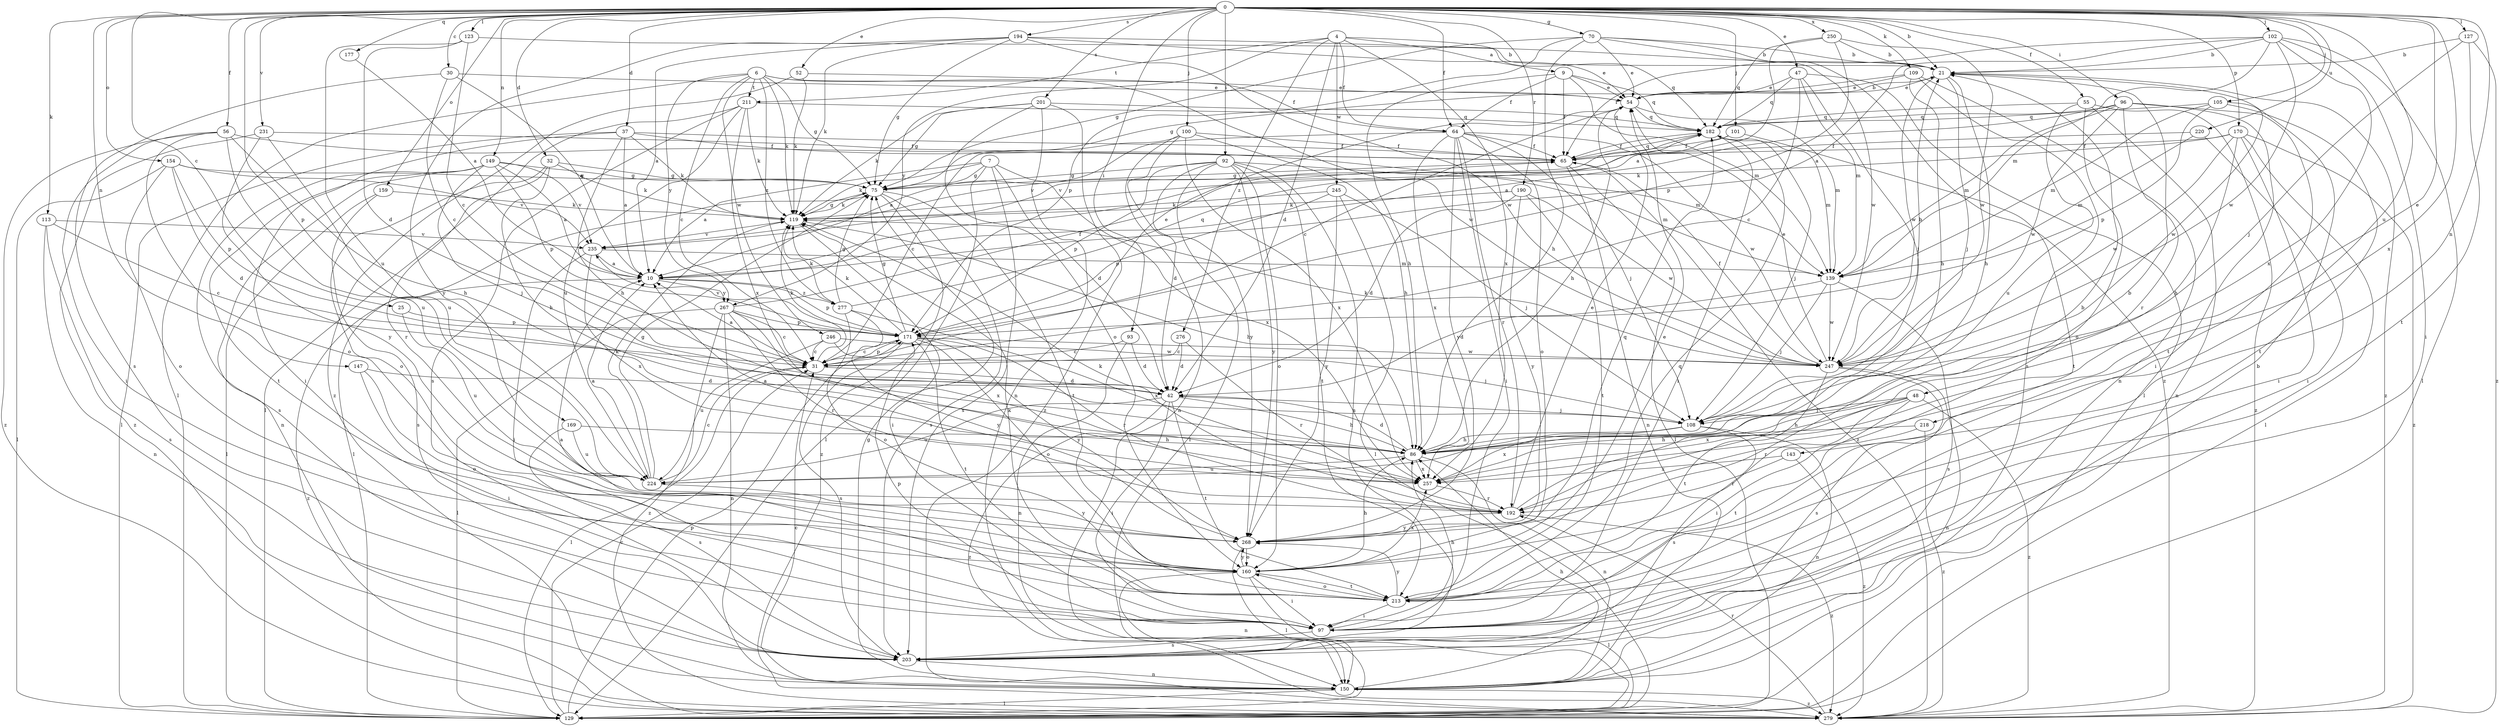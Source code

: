 strict digraph  {
0;
4;
6;
7;
9;
10;
21;
25;
30;
31;
32;
37;
42;
47;
48;
52;
54;
55;
56;
64;
65;
70;
75;
86;
92;
93;
96;
97;
100;
101;
102;
105;
108;
109;
113;
119;
123;
127;
129;
139;
143;
147;
149;
150;
154;
159;
160;
169;
170;
171;
177;
182;
190;
192;
194;
201;
203;
211;
213;
218;
220;
224;
231;
235;
245;
246;
247;
250;
257;
267;
268;
276;
277;
279;
0 -> 21  [label=b];
0 -> 25  [label=c];
0 -> 30  [label=c];
0 -> 32  [label=d];
0 -> 37  [label=d];
0 -> 47  [label=e];
0 -> 48  [label=e];
0 -> 52  [label=e];
0 -> 55  [label=f];
0 -> 56  [label=f];
0 -> 64  [label=f];
0 -> 70  [label=g];
0 -> 92  [label=i];
0 -> 93  [label=i];
0 -> 96  [label=i];
0 -> 100  [label=j];
0 -> 101  [label=j];
0 -> 102  [label=j];
0 -> 105  [label=j];
0 -> 109  [label=k];
0 -> 113  [label=k];
0 -> 123  [label=l];
0 -> 127  [label=l];
0 -> 143  [label=n];
0 -> 147  [label=n];
0 -> 149  [label=n];
0 -> 154  [label=o];
0 -> 159  [label=o];
0 -> 169  [label=p];
0 -> 170  [label=p];
0 -> 177  [label=q];
0 -> 190  [label=r];
0 -> 194  [label=s];
0 -> 201  [label=s];
0 -> 218  [label=u];
0 -> 220  [label=u];
0 -> 231  [label=v];
0 -> 250  [label=x];
0 -> 257  [label=x];
4 -> 9  [label=a];
4 -> 42  [label=d];
4 -> 64  [label=f];
4 -> 182  [label=q];
4 -> 211  [label=t];
4 -> 245  [label=w];
4 -> 257  [label=x];
4 -> 267  [label=y];
4 -> 276  [label=z];
6 -> 31  [label=c];
6 -> 64  [label=f];
6 -> 75  [label=g];
6 -> 119  [label=k];
6 -> 129  [label=l];
6 -> 211  [label=t];
6 -> 246  [label=w];
6 -> 247  [label=w];
6 -> 267  [label=y];
6 -> 277  [label=z];
7 -> 10  [label=a];
7 -> 42  [label=d];
7 -> 75  [label=g];
7 -> 119  [label=k];
7 -> 129  [label=l];
7 -> 203  [label=s];
7 -> 257  [label=x];
9 -> 54  [label=e];
9 -> 64  [label=f];
9 -> 65  [label=f];
9 -> 86  [label=h];
9 -> 139  [label=m];
9 -> 182  [label=q];
10 -> 171  [label=p];
10 -> 267  [label=y];
10 -> 277  [label=z];
10 -> 279  [label=z];
21 -> 54  [label=e];
21 -> 86  [label=h];
21 -> 108  [label=j];
21 -> 247  [label=w];
21 -> 279  [label=z];
25 -> 171  [label=p];
25 -> 224  [label=u];
30 -> 10  [label=a];
30 -> 31  [label=c];
30 -> 54  [label=e];
30 -> 203  [label=s];
31 -> 10  [label=a];
31 -> 42  [label=d];
31 -> 119  [label=k];
31 -> 129  [label=l];
31 -> 171  [label=p];
32 -> 75  [label=g];
32 -> 86  [label=h];
32 -> 119  [label=k];
32 -> 160  [label=o];
32 -> 192  [label=r];
37 -> 10  [label=a];
37 -> 65  [label=f];
37 -> 86  [label=h];
37 -> 97  [label=i];
37 -> 119  [label=k];
37 -> 129  [label=l];
37 -> 139  [label=m];
42 -> 86  [label=h];
42 -> 97  [label=i];
42 -> 108  [label=j];
42 -> 213  [label=t];
42 -> 224  [label=u];
42 -> 279  [label=z];
47 -> 31  [label=c];
47 -> 54  [label=e];
47 -> 108  [label=j];
47 -> 129  [label=l];
47 -> 139  [label=m];
47 -> 182  [label=q];
48 -> 86  [label=h];
48 -> 97  [label=i];
48 -> 108  [label=j];
48 -> 192  [label=r];
48 -> 257  [label=x];
48 -> 279  [label=z];
52 -> 54  [label=e];
52 -> 119  [label=k];
52 -> 279  [label=z];
54 -> 21  [label=b];
54 -> 31  [label=c];
54 -> 86  [label=h];
54 -> 139  [label=m];
54 -> 182  [label=q];
55 -> 150  [label=n];
55 -> 160  [label=o];
55 -> 182  [label=q];
55 -> 224  [label=u];
55 -> 279  [label=z];
56 -> 65  [label=f];
56 -> 86  [label=h];
56 -> 97  [label=i];
56 -> 160  [label=o];
56 -> 224  [label=u];
56 -> 279  [label=z];
64 -> 10  [label=a];
64 -> 65  [label=f];
64 -> 97  [label=i];
64 -> 108  [label=j];
64 -> 160  [label=o];
64 -> 192  [label=r];
64 -> 247  [label=w];
64 -> 257  [label=x];
64 -> 268  [label=y];
65 -> 75  [label=g];
65 -> 129  [label=l];
65 -> 150  [label=n];
65 -> 182  [label=q];
65 -> 279  [label=z];
70 -> 21  [label=b];
70 -> 54  [label=e];
70 -> 75  [label=g];
70 -> 86  [label=h];
70 -> 171  [label=p];
70 -> 247  [label=w];
70 -> 279  [label=z];
75 -> 119  [label=k];
75 -> 129  [label=l];
75 -> 203  [label=s];
75 -> 213  [label=t];
75 -> 279  [label=z];
86 -> 42  [label=d];
86 -> 150  [label=n];
86 -> 224  [label=u];
86 -> 257  [label=x];
92 -> 42  [label=d];
92 -> 75  [label=g];
92 -> 129  [label=l];
92 -> 139  [label=m];
92 -> 160  [label=o];
92 -> 171  [label=p];
92 -> 203  [label=s];
92 -> 213  [label=t];
92 -> 268  [label=y];
93 -> 31  [label=c];
93 -> 42  [label=d];
93 -> 150  [label=n];
96 -> 10  [label=a];
96 -> 97  [label=i];
96 -> 139  [label=m];
96 -> 182  [label=q];
96 -> 192  [label=r];
96 -> 213  [label=t];
96 -> 247  [label=w];
97 -> 86  [label=h];
97 -> 171  [label=p];
97 -> 203  [label=s];
100 -> 31  [label=c];
100 -> 65  [label=f];
100 -> 86  [label=h];
100 -> 150  [label=n];
100 -> 257  [label=x];
100 -> 268  [label=y];
101 -> 65  [label=f];
101 -> 213  [label=t];
101 -> 235  [label=v];
102 -> 10  [label=a];
102 -> 21  [label=b];
102 -> 65  [label=f];
102 -> 97  [label=i];
102 -> 129  [label=l];
102 -> 139  [label=m];
102 -> 247  [label=w];
102 -> 257  [label=x];
105 -> 139  [label=m];
105 -> 171  [label=p];
105 -> 182  [label=q];
105 -> 213  [label=t];
105 -> 247  [label=w];
108 -> 86  [label=h];
108 -> 150  [label=n];
108 -> 203  [label=s];
108 -> 257  [label=x];
109 -> 54  [label=e];
109 -> 75  [label=g];
109 -> 86  [label=h];
109 -> 150  [label=n];
109 -> 203  [label=s];
113 -> 31  [label=c];
113 -> 150  [label=n];
113 -> 203  [label=s];
113 -> 235  [label=v];
119 -> 75  [label=g];
119 -> 86  [label=h];
119 -> 97  [label=i];
119 -> 235  [label=v];
123 -> 21  [label=b];
123 -> 31  [label=c];
123 -> 42  [label=d];
123 -> 224  [label=u];
127 -> 21  [label=b];
127 -> 108  [label=j];
127 -> 213  [label=t];
127 -> 279  [label=z];
129 -> 31  [label=c];
129 -> 171  [label=p];
139 -> 42  [label=d];
139 -> 108  [label=j];
139 -> 203  [label=s];
139 -> 247  [label=w];
143 -> 192  [label=r];
143 -> 257  [label=x];
143 -> 279  [label=z];
147 -> 42  [label=d];
147 -> 97  [label=i];
147 -> 160  [label=o];
149 -> 10  [label=a];
149 -> 75  [label=g];
149 -> 108  [label=j];
149 -> 150  [label=n];
149 -> 171  [label=p];
149 -> 203  [label=s];
149 -> 213  [label=t];
149 -> 235  [label=v];
150 -> 31  [label=c];
150 -> 75  [label=g];
150 -> 86  [label=h];
150 -> 129  [label=l];
150 -> 279  [label=z];
154 -> 42  [label=d];
154 -> 75  [label=g];
154 -> 129  [label=l];
154 -> 160  [label=o];
154 -> 171  [label=p];
154 -> 235  [label=v];
159 -> 119  [label=k];
159 -> 129  [label=l];
159 -> 203  [label=s];
160 -> 54  [label=e];
160 -> 86  [label=h];
160 -> 97  [label=i];
160 -> 129  [label=l];
160 -> 150  [label=n];
160 -> 213  [label=t];
160 -> 257  [label=x];
160 -> 268  [label=y];
169 -> 86  [label=h];
169 -> 203  [label=s];
169 -> 224  [label=u];
170 -> 65  [label=f];
170 -> 86  [label=h];
170 -> 97  [label=i];
170 -> 119  [label=k];
170 -> 129  [label=l];
170 -> 247  [label=w];
170 -> 279  [label=z];
171 -> 31  [label=c];
171 -> 54  [label=e];
171 -> 75  [label=g];
171 -> 119  [label=k];
171 -> 160  [label=o];
171 -> 192  [label=r];
171 -> 203  [label=s];
171 -> 213  [label=t];
171 -> 235  [label=v];
171 -> 247  [label=w];
171 -> 268  [label=y];
177 -> 10  [label=a];
182 -> 65  [label=f];
182 -> 97  [label=i];
182 -> 108  [label=j];
182 -> 139  [label=m];
182 -> 235  [label=v];
190 -> 42  [label=d];
190 -> 119  [label=k];
190 -> 213  [label=t];
190 -> 247  [label=w];
190 -> 268  [label=y];
192 -> 21  [label=b];
192 -> 54  [label=e];
192 -> 119  [label=k];
192 -> 268  [label=y];
192 -> 279  [label=z];
194 -> 10  [label=a];
194 -> 21  [label=b];
194 -> 54  [label=e];
194 -> 75  [label=g];
194 -> 119  [label=k];
194 -> 247  [label=w];
194 -> 268  [label=y];
201 -> 75  [label=g];
201 -> 119  [label=k];
201 -> 150  [label=n];
201 -> 160  [label=o];
201 -> 182  [label=q];
201 -> 279  [label=z];
203 -> 21  [label=b];
203 -> 150  [label=n];
211 -> 119  [label=k];
211 -> 129  [label=l];
211 -> 182  [label=q];
211 -> 203  [label=s];
211 -> 224  [label=u];
211 -> 257  [label=x];
213 -> 10  [label=a];
213 -> 97  [label=i];
213 -> 119  [label=k];
213 -> 160  [label=o];
213 -> 182  [label=q];
213 -> 268  [label=y];
218 -> 86  [label=h];
218 -> 213  [label=t];
218 -> 279  [label=z];
220 -> 65  [label=f];
220 -> 97  [label=i];
220 -> 139  [label=m];
224 -> 10  [label=a];
224 -> 31  [label=c];
224 -> 75  [label=g];
224 -> 119  [label=k];
224 -> 268  [label=y];
231 -> 65  [label=f];
231 -> 224  [label=u];
231 -> 268  [label=y];
231 -> 279  [label=z];
235 -> 10  [label=a];
235 -> 97  [label=i];
235 -> 139  [label=m];
235 -> 257  [label=x];
245 -> 108  [label=j];
245 -> 119  [label=k];
245 -> 129  [label=l];
245 -> 171  [label=p];
245 -> 268  [label=y];
246 -> 31  [label=c];
246 -> 108  [label=j];
246 -> 224  [label=u];
246 -> 247  [label=w];
247 -> 21  [label=b];
247 -> 54  [label=e];
247 -> 65  [label=f];
247 -> 119  [label=k];
247 -> 150  [label=n];
247 -> 203  [label=s];
247 -> 213  [label=t];
250 -> 10  [label=a];
250 -> 21  [label=b];
250 -> 171  [label=p];
250 -> 182  [label=q];
250 -> 247  [label=w];
257 -> 10  [label=a];
257 -> 192  [label=r];
267 -> 31  [label=c];
267 -> 65  [label=f];
267 -> 129  [label=l];
267 -> 150  [label=n];
267 -> 171  [label=p];
267 -> 192  [label=r];
267 -> 257  [label=x];
267 -> 279  [label=z];
268 -> 21  [label=b];
268 -> 129  [label=l];
268 -> 160  [label=o];
268 -> 182  [label=q];
276 -> 31  [label=c];
276 -> 42  [label=d];
276 -> 192  [label=r];
277 -> 75  [label=g];
277 -> 119  [label=k];
277 -> 160  [label=o];
277 -> 182  [label=q];
277 -> 257  [label=x];
277 -> 268  [label=y];
279 -> 192  [label=r];
}
